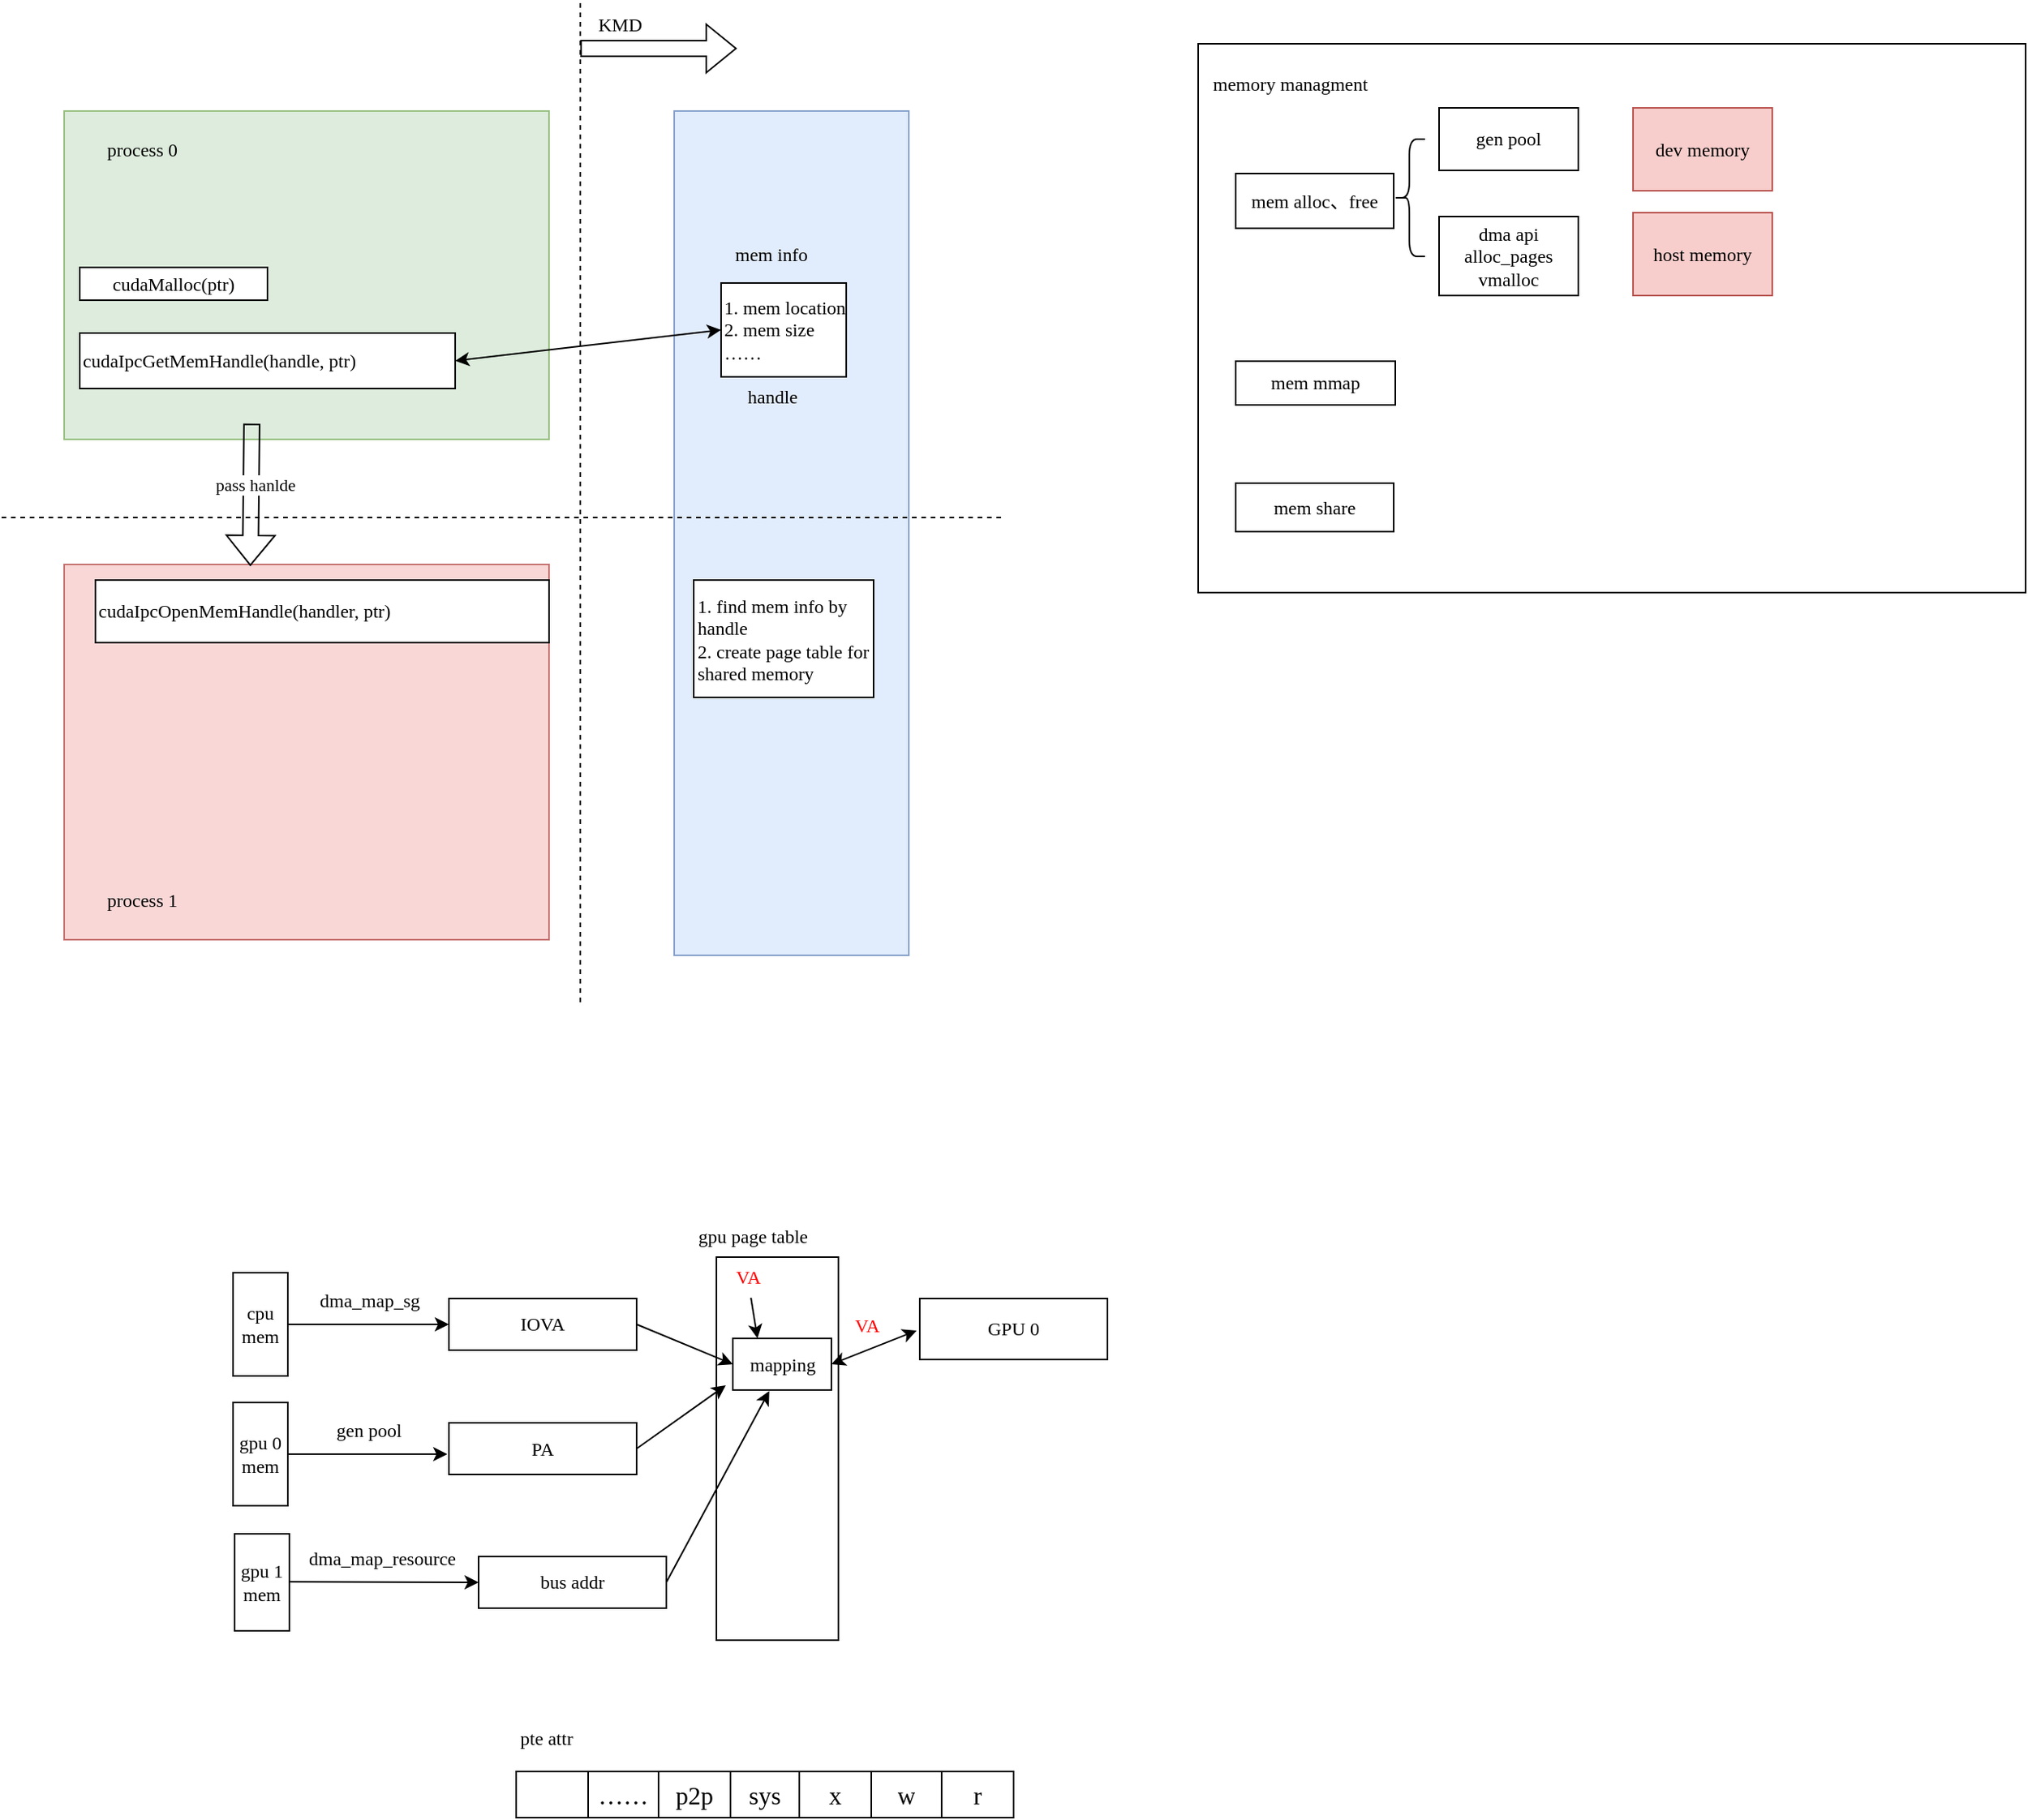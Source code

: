 <mxfile version="22.1.5" type="github">
  <diagram name="第 1 页" id="Ks_WqYh9_LlSjnp3bexs">
    <mxGraphModel dx="620" dy="1088" grid="0" gridSize="10" guides="1" tooltips="1" connect="1" arrows="1" fold="1" page="0" pageScale="1" pageWidth="827" pageHeight="1169" math="0" shadow="0">
      <root>
        <mxCell id="0" />
        <mxCell id="1" parent="0" />
        <mxCell id="mkzYLdg49s4tKRvJ3ipk-74" value="" style="whiteSpace=wrap;html=1;fontFamily=Times New Roman;" vertex="1" parent="1">
          <mxGeometry x="467" y="753" width="78" height="245" as="geometry" />
        </mxCell>
        <mxCell id="mkzYLdg49s4tKRvJ3ipk-18" value="" style="rounded=0;whiteSpace=wrap;html=1;opacity=80;fillColor=#dae8fc;strokeColor=#6c8ebf;fontFamily=Times New Roman;" vertex="1" parent="1">
          <mxGeometry x="440" y="20" width="150" height="540" as="geometry" />
        </mxCell>
        <mxCell id="mkzYLdg49s4tKRvJ3ipk-17" value="" style="rounded=0;whiteSpace=wrap;html=1;opacity=80;fillColor=#f8cecc;strokeColor=#b85450;fontFamily=Times New Roman;" vertex="1" parent="1">
          <mxGeometry x="50" y="310" width="310" height="240" as="geometry" />
        </mxCell>
        <mxCell id="mkzYLdg49s4tKRvJ3ipk-15" value="" style="rounded=0;whiteSpace=wrap;html=1;opacity=80;fillColor=#d5e8d4;strokeColor=#82b366;fontFamily=Times New Roman;" vertex="1" parent="1">
          <mxGeometry x="50" y="20" width="310" height="210" as="geometry" />
        </mxCell>
        <mxCell id="mkzYLdg49s4tKRvJ3ipk-1" value="&lt;div&gt;&lt;div&gt;cudaIpcGetMemHandle(handle, ptr)&lt;/div&gt;&lt;/div&gt;" style="rounded=0;whiteSpace=wrap;html=1;fontFamily=Times New Roman;align=left;" vertex="1" parent="1">
          <mxGeometry x="60" y="162" width="240" height="35.5" as="geometry" />
        </mxCell>
        <mxCell id="mkzYLdg49s4tKRvJ3ipk-8" value="mem info" style="text;html=1;align=left;verticalAlign=middle;resizable=0;points=[];autosize=1;strokeColor=none;fillColor=none;fontFamily=Times New Roman;" vertex="1" parent="1">
          <mxGeometry x="477" y="98.5" width="64" height="26" as="geometry" />
        </mxCell>
        <mxCell id="mkzYLdg49s4tKRvJ3ipk-11" value="&lt;div&gt;1. mem location&lt;/div&gt;&lt;div&gt;2. mem size&lt;br&gt;&lt;/div&gt;&lt;div&gt;……&lt;br&gt;&lt;/div&gt;" style="whiteSpace=wrap;html=1;fontFamily=Times New Roman;align=left;" vertex="1" parent="1">
          <mxGeometry x="470" y="130" width="80" height="60" as="geometry" />
        </mxCell>
        <mxCell id="mkzYLdg49s4tKRvJ3ipk-13" value="&lt;div&gt;&lt;div&gt;cudaIpcOpenMemHandle(handler, ptr)&lt;/div&gt;&lt;/div&gt;" style="rounded=0;whiteSpace=wrap;html=1;fontFamily=Times New Roman;align=left;" vertex="1" parent="1">
          <mxGeometry x="70" y="320" width="290" height="40" as="geometry" />
        </mxCell>
        <mxCell id="mkzYLdg49s4tKRvJ3ipk-16" value="" style="endArrow=none;dashed=1;html=1;rounded=0;fontFamily=Times New Roman;" edge="1" parent="1">
          <mxGeometry width="50" height="50" relative="1" as="geometry">
            <mxPoint x="380" y="590" as="sourcePoint" />
            <mxPoint x="380" y="-50" as="targetPoint" />
          </mxGeometry>
        </mxCell>
        <mxCell id="mkzYLdg49s4tKRvJ3ipk-21" value="" style="endArrow=none;dashed=1;html=1;rounded=0;fontFamily=Times New Roman;" edge="1" parent="1">
          <mxGeometry width="50" height="50" relative="1" as="geometry">
            <mxPoint x="10" y="280" as="sourcePoint" />
            <mxPoint x="650" y="280" as="targetPoint" />
          </mxGeometry>
        </mxCell>
        <mxCell id="mkzYLdg49s4tKRvJ3ipk-22" value="&lt;div&gt;1. find mem info by handle &lt;br&gt;&lt;/div&gt;&lt;div&gt;2. create page table for shared memory&lt;br&gt;&lt;/div&gt;" style="whiteSpace=wrap;html=1;fontFamily=Times New Roman;align=left;" vertex="1" parent="1">
          <mxGeometry x="452.5" y="320" width="115" height="75" as="geometry" />
        </mxCell>
        <mxCell id="mkzYLdg49s4tKRvJ3ipk-24" value="" style="shape=flexArrow;endArrow=classic;html=1;rounded=0;entryX=0.384;entryY=0.004;entryDx=0;entryDy=0;entryPerimeter=0;exitX=0.387;exitY=0.952;exitDx=0;exitDy=0;exitPerimeter=0;fontFamily=Times New Roman;" edge="1" parent="1" source="mkzYLdg49s4tKRvJ3ipk-15" target="mkzYLdg49s4tKRvJ3ipk-17">
          <mxGeometry width="50" height="50" relative="1" as="geometry">
            <mxPoint x="80" y="290" as="sourcePoint" />
            <mxPoint x="130" y="240" as="targetPoint" />
          </mxGeometry>
        </mxCell>
        <mxCell id="mkzYLdg49s4tKRvJ3ipk-27" value="pass hanlde" style="edgeLabel;html=1;align=center;verticalAlign=middle;resizable=0;points=[];fontFamily=Times New Roman;" vertex="1" connectable="0" parent="mkzYLdg49s4tKRvJ3ipk-24">
          <mxGeometry x="-0.142" y="2" relative="1" as="geometry">
            <mxPoint as="offset" />
          </mxGeometry>
        </mxCell>
        <mxCell id="mkzYLdg49s4tKRvJ3ipk-28" value="&lt;div&gt;process 0&lt;/div&gt;" style="text;html=1;strokeColor=none;fillColor=none;align=center;verticalAlign=middle;whiteSpace=wrap;rounded=0;fontFamily=Times New Roman;" vertex="1" parent="1">
          <mxGeometry x="70" y="30" width="60" height="30" as="geometry" />
        </mxCell>
        <mxCell id="mkzYLdg49s4tKRvJ3ipk-29" value="&lt;div&gt;process 1&lt;/div&gt;" style="text;html=1;strokeColor=none;fillColor=none;align=center;verticalAlign=middle;whiteSpace=wrap;rounded=0;fontFamily=Times New Roman;" vertex="1" parent="1">
          <mxGeometry x="70" y="510" width="60" height="30" as="geometry" />
        </mxCell>
        <mxCell id="mkzYLdg49s4tKRvJ3ipk-30" value="" style="shape=flexArrow;endArrow=classic;html=1;rounded=0;fontFamily=Times New Roman;" edge="1" parent="1">
          <mxGeometry width="50" height="50" relative="1" as="geometry">
            <mxPoint x="380" y="-20" as="sourcePoint" />
            <mxPoint x="480" y="-20" as="targetPoint" />
          </mxGeometry>
        </mxCell>
        <mxCell id="mkzYLdg49s4tKRvJ3ipk-31" value="KMD" style="text;html=1;align=center;verticalAlign=middle;resizable=0;points=[];autosize=1;strokeColor=none;fillColor=none;fontFamily=Times New Roman;" vertex="1" parent="1">
          <mxGeometry x="382" y="-48" width="46" height="26" as="geometry" />
        </mxCell>
        <mxCell id="mkzYLdg49s4tKRvJ3ipk-33" value="handle" style="text;html=1;strokeColor=none;fillColor=none;align=center;verticalAlign=middle;whiteSpace=wrap;rounded=0;fontFamily=Times New Roman;" vertex="1" parent="1">
          <mxGeometry x="473" y="188" width="60" height="30" as="geometry" />
        </mxCell>
        <mxCell id="mkzYLdg49s4tKRvJ3ipk-36" value="" style="endArrow=classic;startArrow=classic;html=1;rounded=0;entryX=0;entryY=0.5;entryDx=0;entryDy=0;exitX=1;exitY=0.5;exitDx=0;exitDy=0;fontFamily=Times New Roman;" edge="1" parent="1" source="mkzYLdg49s4tKRvJ3ipk-1" target="mkzYLdg49s4tKRvJ3ipk-11">
          <mxGeometry width="50" height="50" relative="1" as="geometry">
            <mxPoint x="379" y="147" as="sourcePoint" />
            <mxPoint x="468" y="147" as="targetPoint" />
          </mxGeometry>
        </mxCell>
        <mxCell id="mkzYLdg49s4tKRvJ3ipk-37" value="cudaMalloc(ptr)" style="rounded=0;whiteSpace=wrap;html=1;fontFamily=Times New Roman;" vertex="1" parent="1">
          <mxGeometry x="60" y="120" width="120" height="21" as="geometry" />
        </mxCell>
        <mxCell id="mkzYLdg49s4tKRvJ3ipk-39" value="" style="whiteSpace=wrap;html=1;fontFamily=Times New Roman;" vertex="1" parent="1">
          <mxGeometry x="775" y="-23" width="529" height="351" as="geometry" />
        </mxCell>
        <mxCell id="mkzYLdg49s4tKRvJ3ipk-40" value="&lt;div&gt;memory managment&lt;/div&gt;" style="text;html=1;strokeColor=none;fillColor=none;align=center;verticalAlign=middle;whiteSpace=wrap;rounded=0;fontFamily=Times New Roman;" vertex="1" parent="1">
          <mxGeometry x="777" y="-12" width="114" height="30" as="geometry" />
        </mxCell>
        <mxCell id="mkzYLdg49s4tKRvJ3ipk-41" value="mem alloc、free" style="rounded=0;whiteSpace=wrap;html=1;fontFamily=Times New Roman;" vertex="1" parent="1">
          <mxGeometry x="799" y="60" width="101" height="35" as="geometry" />
        </mxCell>
        <mxCell id="mkzYLdg49s4tKRvJ3ipk-42" value="gen pool" style="rounded=0;whiteSpace=wrap;html=1;fontFamily=Times New Roman;" vertex="1" parent="1">
          <mxGeometry x="929" y="18" width="89" height="40" as="geometry" />
        </mxCell>
        <mxCell id="mkzYLdg49s4tKRvJ3ipk-45" value="dev memory" style="rounded=0;whiteSpace=wrap;html=1;fillColor=#f8cecc;strokeColor=#b85450;fontFamily=Times New Roman;" vertex="1" parent="1">
          <mxGeometry x="1053" y="18" width="89" height="53" as="geometry" />
        </mxCell>
        <mxCell id="mkzYLdg49s4tKRvJ3ipk-49" value="host memory" style="rounded=0;whiteSpace=wrap;html=1;fillColor=#f8cecc;strokeColor=#b85450;fontFamily=Times New Roman;" vertex="1" parent="1">
          <mxGeometry x="1053" y="85" width="89" height="53" as="geometry" />
        </mxCell>
        <mxCell id="mkzYLdg49s4tKRvJ3ipk-50" value="dma api&lt;br&gt;alloc_pages&lt;br&gt;&lt;div&gt;vmalloc&lt;/div&gt;" style="rounded=0;whiteSpace=wrap;html=1;fontFamily=Times New Roman;" vertex="1" parent="1">
          <mxGeometry x="929" y="87.5" width="89" height="50.5" as="geometry" />
        </mxCell>
        <mxCell id="mkzYLdg49s4tKRvJ3ipk-51" value="" style="shape=curlyBracket;whiteSpace=wrap;html=1;rounded=1;labelPosition=left;verticalLabelPosition=middle;align=right;verticalAlign=middle;fontFamily=Times New Roman;" vertex="1" parent="1">
          <mxGeometry x="900" y="38" width="20" height="75" as="geometry" />
        </mxCell>
        <mxCell id="mkzYLdg49s4tKRvJ3ipk-54" value="mem share" style="rounded=0;whiteSpace=wrap;html=1;fontFamily=Times New Roman;" vertex="1" parent="1">
          <mxGeometry x="799" y="258" width="101" height="31" as="geometry" />
        </mxCell>
        <mxCell id="mkzYLdg49s4tKRvJ3ipk-61" value="mem mmap" style="rounded=0;whiteSpace=wrap;html=1;fontFamily=Times New Roman;" vertex="1" parent="1">
          <mxGeometry x="799" y="180" width="102" height="28" as="geometry" />
        </mxCell>
        <mxCell id="mkzYLdg49s4tKRvJ3ipk-72" value="" style="edgeStyle=orthogonalEdgeStyle;rounded=0;orthogonalLoop=1;jettySize=auto;html=1;fontFamily=Times New Roman;" edge="1" parent="1" source="mkzYLdg49s4tKRvJ3ipk-68" target="mkzYLdg49s4tKRvJ3ipk-71">
          <mxGeometry relative="1" as="geometry" />
        </mxCell>
        <mxCell id="mkzYLdg49s4tKRvJ3ipk-68" value="&lt;div&gt;cpu mem&lt;/div&gt;" style="rounded=0;whiteSpace=wrap;html=1;fontFamily=Times New Roman;" vertex="1" parent="1">
          <mxGeometry x="158" y="763" width="35" height="66" as="geometry" />
        </mxCell>
        <mxCell id="mkzYLdg49s4tKRvJ3ipk-69" value="gpu 0&lt;br&gt;mem" style="rounded=0;whiteSpace=wrap;html=1;fontFamily=Times New Roman;" vertex="1" parent="1">
          <mxGeometry x="158" y="846" width="35" height="66" as="geometry" />
        </mxCell>
        <mxCell id="mkzYLdg49s4tKRvJ3ipk-70" value="gpu 1&lt;br&gt;mem" style="rounded=0;whiteSpace=wrap;html=1;fontFamily=Times New Roman;" vertex="1" parent="1">
          <mxGeometry x="159" y="930" width="35" height="62" as="geometry" />
        </mxCell>
        <mxCell id="mkzYLdg49s4tKRvJ3ipk-71" value="IOVA" style="whiteSpace=wrap;html=1;rounded=0;fontFamily=Times New Roman;" vertex="1" parent="1">
          <mxGeometry x="296" y="779.5" width="120" height="33" as="geometry" />
        </mxCell>
        <mxCell id="mkzYLdg49s4tKRvJ3ipk-73" value="&lt;div&gt;dma_map_sg&lt;/div&gt;" style="text;html=1;align=center;verticalAlign=middle;resizable=0;points=[];autosize=1;strokeColor=none;fillColor=none;fontFamily=Times New Roman;" vertex="1" parent="1">
          <mxGeometry x="203.5" y="768" width="82" height="26" as="geometry" />
        </mxCell>
        <mxCell id="mkzYLdg49s4tKRvJ3ipk-75" value="gpu page table" style="text;html=1;align=center;verticalAlign=middle;resizable=0;points=[];autosize=1;strokeColor=none;fillColor=none;fontFamily=Times New Roman;" vertex="1" parent="1">
          <mxGeometry x="445.5" y="727" width="88" height="26" as="geometry" />
        </mxCell>
        <mxCell id="mkzYLdg49s4tKRvJ3ipk-76" value="VA" style="text;html=1;align=center;verticalAlign=middle;resizable=0;points=[];autosize=1;strokeColor=none;fillColor=none;fontFamily=Times New Roman;fontColor=#FF0000;" vertex="1" parent="1">
          <mxGeometry x="470" y="753" width="34" height="26" as="geometry" />
        </mxCell>
        <mxCell id="mkzYLdg49s4tKRvJ3ipk-78" value="mapping" style="whiteSpace=wrap;html=1;rounded=0;fontFamily=Times New Roman;" vertex="1" parent="1">
          <mxGeometry x="477.5" y="805" width="63" height="33" as="geometry" />
        </mxCell>
        <mxCell id="mkzYLdg49s4tKRvJ3ipk-79" value="&lt;div&gt;GPU 0&lt;br&gt;&lt;/div&gt;" style="whiteSpace=wrap;html=1;fontFamily=Times New Roman;" vertex="1" parent="1">
          <mxGeometry x="597" y="779.5" width="120" height="39" as="geometry" />
        </mxCell>
        <mxCell id="mkzYLdg49s4tKRvJ3ipk-80" value="" style="endArrow=classic;html=1;rounded=0;exitX=1;exitY=0.5;exitDx=0;exitDy=0;entryX=0;entryY=0.5;entryDx=0;entryDy=0;fontFamily=Times New Roman;" edge="1" parent="1" source="mkzYLdg49s4tKRvJ3ipk-71" target="mkzYLdg49s4tKRvJ3ipk-78">
          <mxGeometry width="50" height="50" relative="1" as="geometry">
            <mxPoint x="503" y="871" as="sourcePoint" />
            <mxPoint x="553" y="821" as="targetPoint" />
          </mxGeometry>
        </mxCell>
        <mxCell id="mkzYLdg49s4tKRvJ3ipk-81" value="" style="endArrow=classic;html=1;rounded=0;entryX=0.25;entryY=0;entryDx=0;entryDy=0;fontFamily=Times New Roman;" edge="1" parent="1" source="mkzYLdg49s4tKRvJ3ipk-76" target="mkzYLdg49s4tKRvJ3ipk-78">
          <mxGeometry width="50" height="50" relative="1" as="geometry">
            <mxPoint x="354" y="935" as="sourcePoint" />
            <mxPoint x="404" y="885" as="targetPoint" />
          </mxGeometry>
        </mxCell>
        <mxCell id="mkzYLdg49s4tKRvJ3ipk-82" value="PA" style="whiteSpace=wrap;html=1;rounded=0;fontFamily=Times New Roman;" vertex="1" parent="1">
          <mxGeometry x="296" y="859" width="120" height="33" as="geometry" />
        </mxCell>
        <mxCell id="mkzYLdg49s4tKRvJ3ipk-84" value="gen pool" style="text;html=1;strokeColor=none;fillColor=none;align=center;verticalAlign=middle;whiteSpace=wrap;rounded=0;fontFamily=Times New Roman;" vertex="1" parent="1">
          <mxGeometry x="215" y="849" width="60" height="30" as="geometry" />
        </mxCell>
        <mxCell id="mkzYLdg49s4tKRvJ3ipk-85" value="" style="endArrow=classic;html=1;rounded=0;exitX=1;exitY=0.5;exitDx=0;exitDy=0;fontFamily=Times New Roman;" edge="1" parent="1" source="mkzYLdg49s4tKRvJ3ipk-69">
          <mxGeometry width="50" height="50" relative="1" as="geometry">
            <mxPoint x="245" y="929" as="sourcePoint" />
            <mxPoint x="295" y="879" as="targetPoint" />
          </mxGeometry>
        </mxCell>
        <mxCell id="mkzYLdg49s4tKRvJ3ipk-86" value="bus addr" style="whiteSpace=wrap;html=1;rounded=0;fontFamily=Times New Roman;" vertex="1" parent="1">
          <mxGeometry x="315" y="944.5" width="120" height="33" as="geometry" />
        </mxCell>
        <mxCell id="mkzYLdg49s4tKRvJ3ipk-87" value="" style="endArrow=classic;html=1;rounded=0;exitX=1;exitY=0.5;exitDx=0;exitDy=0;entryX=0;entryY=0.5;entryDx=0;entryDy=0;fontFamily=Times New Roman;" edge="1" parent="1" target="mkzYLdg49s4tKRvJ3ipk-86">
          <mxGeometry width="50" height="50" relative="1" as="geometry">
            <mxPoint x="194" y="960.58" as="sourcePoint" />
            <mxPoint x="296" y="960.58" as="targetPoint" />
          </mxGeometry>
        </mxCell>
        <mxCell id="mkzYLdg49s4tKRvJ3ipk-88" value="" style="endArrow=classic;html=1;rounded=0;exitX=1;exitY=0.5;exitDx=0;exitDy=0;fontFamily=Times New Roman;" edge="1" parent="1" source="mkzYLdg49s4tKRvJ3ipk-82">
          <mxGeometry width="50" height="50" relative="1" as="geometry">
            <mxPoint x="423" y="885" as="sourcePoint" />
            <mxPoint x="473" y="835" as="targetPoint" />
          </mxGeometry>
        </mxCell>
        <mxCell id="mkzYLdg49s4tKRvJ3ipk-90" value="" style="endArrow=classic;html=1;rounded=0;exitX=1;exitY=0.5;exitDx=0;exitDy=0;entryX=0.37;entryY=1.02;entryDx=0;entryDy=0;entryPerimeter=0;fontFamily=Times New Roman;" edge="1" parent="1" source="mkzYLdg49s4tKRvJ3ipk-86" target="mkzYLdg49s4tKRvJ3ipk-78">
          <mxGeometry width="50" height="50" relative="1" as="geometry">
            <mxPoint x="426" y="886" as="sourcePoint" />
            <mxPoint x="483" y="845" as="targetPoint" />
          </mxGeometry>
        </mxCell>
        <mxCell id="mkzYLdg49s4tKRvJ3ipk-92" value="" style="endArrow=classic;startArrow=classic;html=1;rounded=0;exitX=1;exitY=0.5;exitDx=0;exitDy=0;fontFamily=Times New Roman;" edge="1" parent="1" source="mkzYLdg49s4tKRvJ3ipk-78">
          <mxGeometry width="50" height="50" relative="1" as="geometry">
            <mxPoint x="588" y="835" as="sourcePoint" />
            <mxPoint x="595" y="800" as="targetPoint" />
          </mxGeometry>
        </mxCell>
        <mxCell id="mkzYLdg49s4tKRvJ3ipk-120" value="" style="shape=table;startSize=0;container=1;collapsible=0;childLayout=tableLayout;fontSize=16;fontFamily=Times New Roman;" vertex="1" parent="1">
          <mxGeometry x="339" y="1082" width="318" height="29.46" as="geometry" />
        </mxCell>
        <mxCell id="mkzYLdg49s4tKRvJ3ipk-125" value="" style="shape=tableRow;horizontal=0;startSize=0;swimlaneHead=0;swimlaneBody=0;strokeColor=inherit;top=0;left=0;bottom=0;right=0;collapsible=0;dropTarget=0;fillColor=none;points=[[0,0.5],[1,0.5]];portConstraint=eastwest;fontSize=16;fontFamily=Times New Roman;" vertex="1" parent="mkzYLdg49s4tKRvJ3ipk-120">
          <mxGeometry width="318" height="29" as="geometry" />
        </mxCell>
        <mxCell id="mkzYLdg49s4tKRvJ3ipk-139" style="shape=partialRectangle;html=1;whiteSpace=wrap;connectable=0;strokeColor=inherit;overflow=hidden;fillColor=none;top=0;left=0;bottom=0;right=0;pointerEvents=1;fontSize=16;fontFamily=Times New Roman;" vertex="1" parent="mkzYLdg49s4tKRvJ3ipk-125">
          <mxGeometry width="46" height="29" as="geometry">
            <mxRectangle width="46" height="29" as="alternateBounds" />
          </mxGeometry>
        </mxCell>
        <mxCell id="mkzYLdg49s4tKRvJ3ipk-140" value="……" style="shape=partialRectangle;html=1;whiteSpace=wrap;connectable=0;strokeColor=inherit;overflow=hidden;fillColor=none;top=0;left=0;bottom=0;right=0;pointerEvents=1;fontSize=16;fontFamily=Times New Roman;" vertex="1" parent="mkzYLdg49s4tKRvJ3ipk-125">
          <mxGeometry x="46" width="45" height="29" as="geometry">
            <mxRectangle width="45" height="29" as="alternateBounds" />
          </mxGeometry>
        </mxCell>
        <mxCell id="mkzYLdg49s4tKRvJ3ipk-141" value="p2p" style="shape=partialRectangle;html=1;whiteSpace=wrap;connectable=0;strokeColor=inherit;overflow=hidden;fillColor=none;top=0;left=0;bottom=0;right=0;pointerEvents=1;fontSize=16;fontFamily=Times New Roman;" vertex="1" parent="mkzYLdg49s4tKRvJ3ipk-125">
          <mxGeometry x="91" width="46" height="29" as="geometry">
            <mxRectangle width="46" height="29" as="alternateBounds" />
          </mxGeometry>
        </mxCell>
        <mxCell id="mkzYLdg49s4tKRvJ3ipk-142" value="sys" style="shape=partialRectangle;html=1;whiteSpace=wrap;connectable=0;strokeColor=inherit;overflow=hidden;fillColor=none;top=0;left=0;bottom=0;right=0;pointerEvents=1;fontSize=16;fontFamily=Times New Roman;" vertex="1" parent="mkzYLdg49s4tKRvJ3ipk-125">
          <mxGeometry x="137" width="44" height="29" as="geometry">
            <mxRectangle width="44" height="29" as="alternateBounds" />
          </mxGeometry>
        </mxCell>
        <mxCell id="mkzYLdg49s4tKRvJ3ipk-126" value="x" style="shape=partialRectangle;html=1;whiteSpace=wrap;connectable=0;strokeColor=inherit;overflow=hidden;fillColor=none;top=0;left=0;bottom=0;right=0;pointerEvents=1;fontSize=16;fontFamily=Times New Roman;" vertex="1" parent="mkzYLdg49s4tKRvJ3ipk-125">
          <mxGeometry x="181" width="46" height="29" as="geometry">
            <mxRectangle width="46" height="29" as="alternateBounds" />
          </mxGeometry>
        </mxCell>
        <mxCell id="mkzYLdg49s4tKRvJ3ipk-127" value="w" style="shape=partialRectangle;html=1;whiteSpace=wrap;connectable=0;strokeColor=inherit;overflow=hidden;fillColor=none;top=0;left=0;bottom=0;right=0;pointerEvents=1;fontSize=16;fontFamily=Times New Roman;" vertex="1" parent="mkzYLdg49s4tKRvJ3ipk-125">
          <mxGeometry x="227" width="45" height="29" as="geometry">
            <mxRectangle width="45" height="29" as="alternateBounds" />
          </mxGeometry>
        </mxCell>
        <mxCell id="mkzYLdg49s4tKRvJ3ipk-128" value="r" style="shape=partialRectangle;html=1;whiteSpace=wrap;connectable=0;strokeColor=inherit;overflow=hidden;fillColor=none;top=0;left=0;bottom=0;right=0;pointerEvents=1;fontSize=16;fontFamily=Times New Roman;" vertex="1" parent="mkzYLdg49s4tKRvJ3ipk-125">
          <mxGeometry x="272" width="46" height="29" as="geometry">
            <mxRectangle width="46" height="29" as="alternateBounds" />
          </mxGeometry>
        </mxCell>
        <mxCell id="mkzYLdg49s4tKRvJ3ipk-143" value="pte attr" style="text;html=1;align=center;verticalAlign=middle;resizable=0;points=[];autosize=1;strokeColor=none;fillColor=none;fontFamily=Times New Roman;" vertex="1" parent="1">
          <mxGeometry x="331.5" y="1048" width="52" height="26" as="geometry" />
        </mxCell>
        <mxCell id="mkzYLdg49s4tKRvJ3ipk-144" value="dma_map_resource" style="text;html=1;align=center;verticalAlign=middle;resizable=0;points=[];autosize=1;strokeColor=none;fillColor=none;fontFamily=Times New Roman;" vertex="1" parent="1">
          <mxGeometry x="197" y="933" width="112" height="26" as="geometry" />
        </mxCell>
        <mxCell id="mkzYLdg49s4tKRvJ3ipk-145" value="VA" style="text;html=1;align=center;verticalAlign=middle;resizable=0;points=[];autosize=1;strokeColor=none;fillColor=none;fontFamily=Times New Roman;fontColor=#FF0000;" vertex="1" parent="1">
          <mxGeometry x="545.5" y="784" width="34" height="26" as="geometry" />
        </mxCell>
      </root>
    </mxGraphModel>
  </diagram>
</mxfile>
